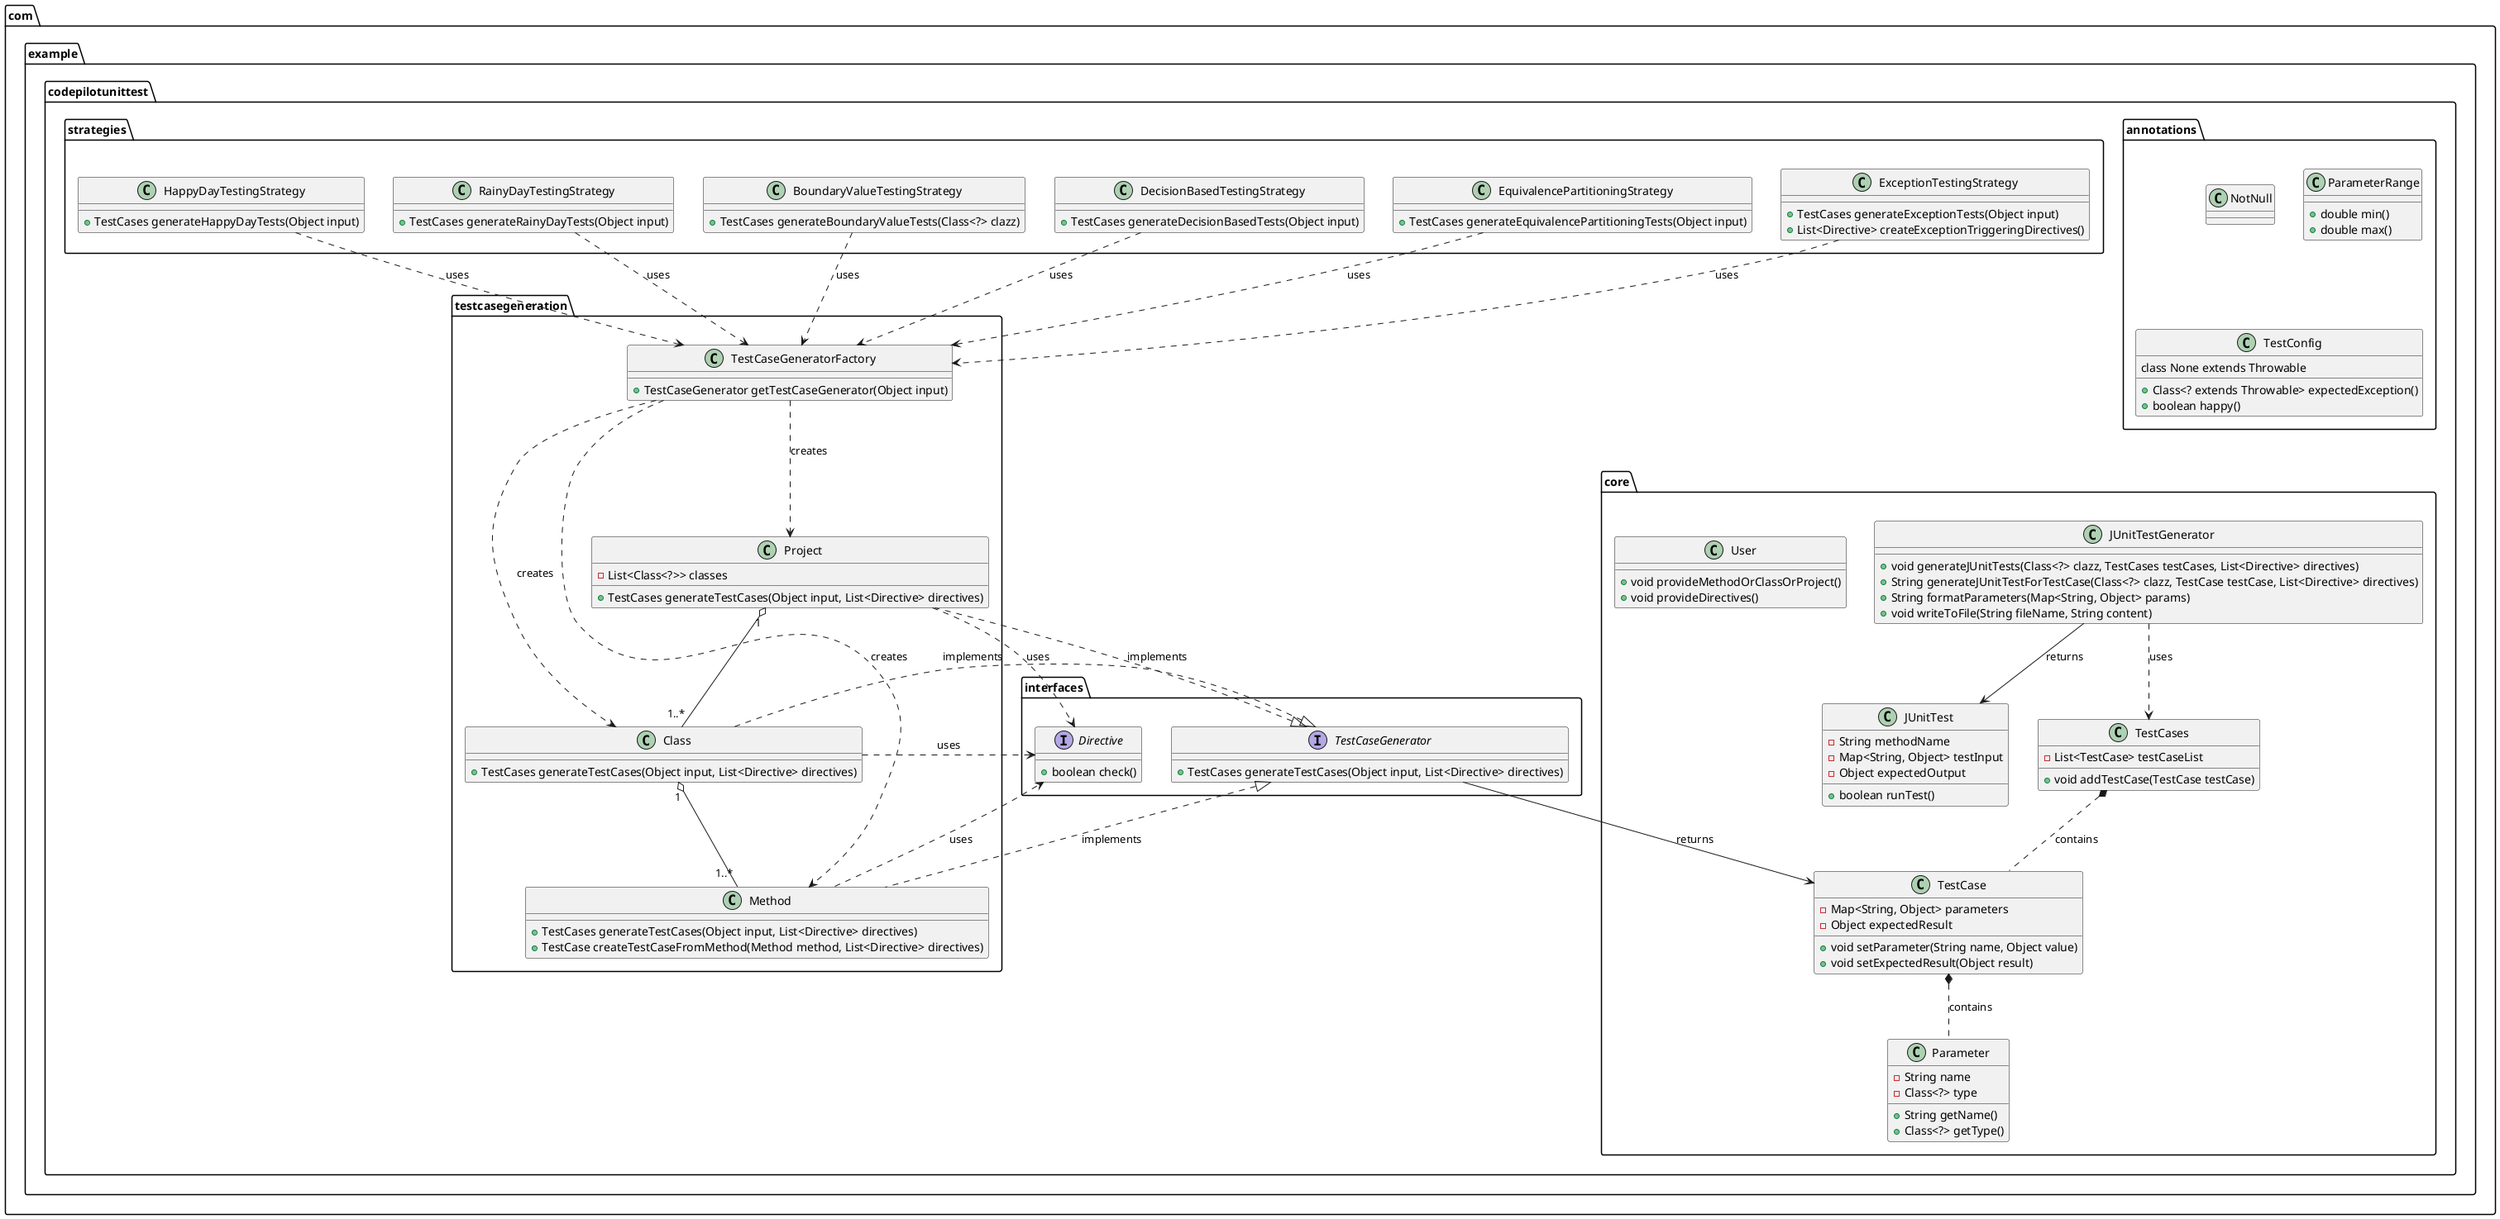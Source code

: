 @startuml

package com.example.codepilotunittest.annotations {
    class NotNull {
    }

    class ParameterRange {
        +double min()
        +double max()
    }

    class TestConfig {
        +Class<? extends Throwable> expectedException()
        +boolean happy()

        class None extends Throwable
    }
}

package com.example.codepilotunittest.core {
    class JUnitTest {
        -String methodName
        -Map<String, Object> testInput
        -Object expectedOutput

        +boolean runTest()
    }

    class JUnitTestGenerator {
        +void generateJUnitTests(Class<?> clazz, TestCases testCases, List<Directive> directives)
        +String generateJUnitTestForTestCase(Class<?> clazz, TestCase testCase, List<Directive> directives)
        +String formatParameters(Map<String, Object> params)
        +void writeToFile(String fileName, String content)
    }

    class Parameter {
        -String name
        -Class<?> type

        +String getName()
        +Class<?> getType()
    }

    class TestCase {
        -Map<String, Object> parameters
        -Object expectedResult

        +void setParameter(String name, Object value)
        +void setExpectedResult(Object result)
    }

    class TestCases {
        -List<TestCase> testCaseList

        +void addTestCase(TestCase testCase)
    }

    class User {
        +void provideMethodOrClassOrProject()
        +void provideDirectives()
    }
}

package com.example.codepilotunittest.interfaces {
    interface Directive {
        +boolean check()
    }

    interface TestCaseGenerator {
        +TestCases generateTestCases(Object input, List<Directive> directives)
    }
}

package com.example.codepilotunittest.strategies {
    class BoundaryValueTestingStrategy {
        +TestCases generateBoundaryValueTests(Class<?> clazz)
    }

    class DecisionBasedTestingStrategy {
        +TestCases generateDecisionBasedTests(Object input)
    }

    class EquivalencePartitioningStrategy {
        +TestCases generateEquivalencePartitioningTests(Object input)
    }

    class ExceptionTestingStrategy {
        +TestCases generateExceptionTests(Object input)
        +List<Directive> createExceptionTriggeringDirectives()
    }

    class HappyDayTestingStrategy {
        +TestCases generateHappyDayTests(Object input)
    }

    class RainyDayTestingStrategy {
        +TestCases generateRainyDayTests(Object input)
    }
}

package com.example.codepilotunittest.testcasegeneration {
    class Class {
        +TestCases generateTestCases(Object input, List<Directive> directives)
    }

    class Method {
        +TestCases generateTestCases(Object input, List<Directive> directives)
        +TestCase createTestCaseFromMethod(Method method, List<Directive> directives)
    }

    class Project {
        -List<Class<?>> classes

        +TestCases generateTestCases(Object input, List<Directive> directives)
    }

    class TestCaseGeneratorFactory {
        +TestCaseGenerator getTestCaseGenerator(Object input)
    }
}

JUnitTestGenerator --> JUnitTest : returns
JUnitTestGenerator ..> TestCases : uses
TestCase *.. Parameter :contains
TestCases *.. TestCase :contains
BoundaryValueTestingStrategy ..> TestCaseGeneratorFactory : uses
DecisionBasedTestingStrategy ..> TestCaseGeneratorFactory : uses
EquivalencePartitioningStrategy ..> TestCaseGeneratorFactory : uses
ExceptionTestingStrategy ..> TestCaseGeneratorFactory : uses
HappyDayTestingStrategy ..> TestCaseGeneratorFactory : uses
RainyDayTestingStrategy ..> TestCaseGeneratorFactory : uses
TestCaseGenerator --> TestCase : returns
TestCaseGenerator <|.. Class : implements
TestCaseGenerator <|.. Method : implements
TestCaseGenerator <|.. Project : implements
TestCaseGeneratorFactory ..> Class :creates
TestCaseGeneratorFactory ..> Method :creates
TestCaseGeneratorFactory ..> Project :creates
Class "1" o-- "1..*" Method
Project "1" o-- "1..*" Class
Class ..> Directive : uses
Method ..> Directive : uses
Project ..> Directive : uses
@enduml
